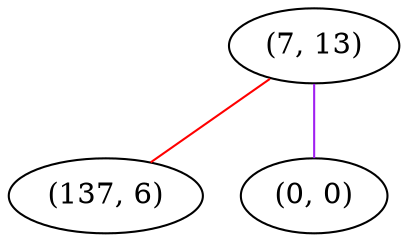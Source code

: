 graph "" {
"(7, 13)";
"(137, 6)";
"(0, 0)";
"(7, 13)" -- "(0, 0)"  [color=purple, key=0, weight=4];
"(7, 13)" -- "(137, 6)"  [color=red, key=0, weight=1];
}
